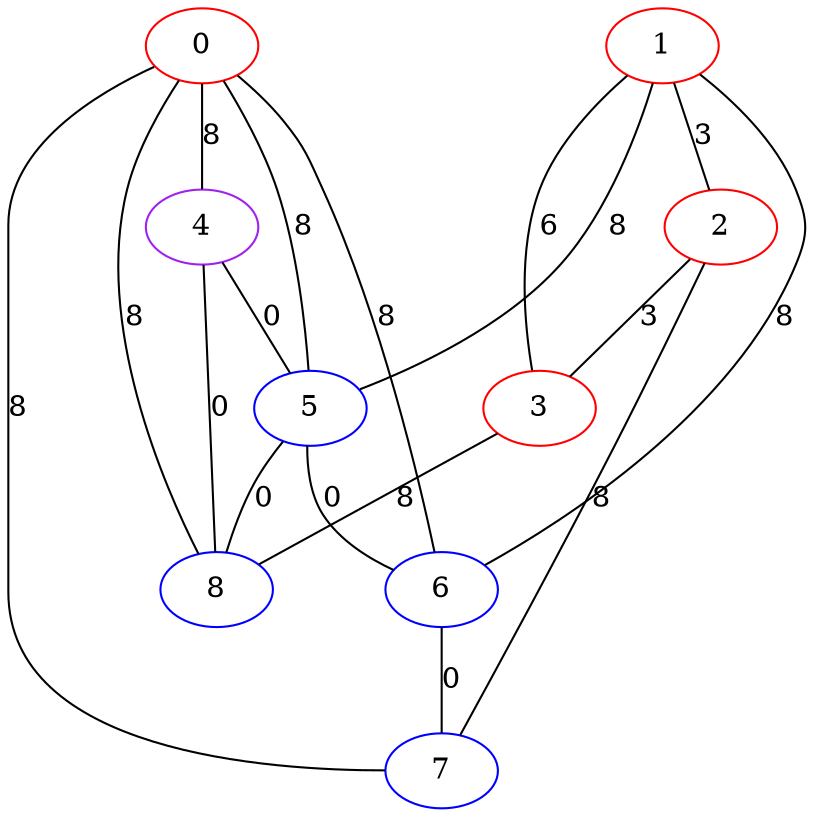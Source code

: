 graph "" {
0 [color=red, weight=1];
1 [color=red, weight=1];
2 [color=red, weight=1];
3 [color=red, weight=1];
4 [color=purple, weight=4];
5 [color=blue, weight=3];
6 [color=blue, weight=3];
7 [color=blue, weight=3];
8 [color=blue, weight=3];
0 -- 8  [key=0, label=8];
0 -- 4  [key=0, label=8];
0 -- 5  [key=0, label=8];
0 -- 6  [key=0, label=8];
0 -- 7  [key=0, label=8];
1 -- 2  [key=0, label=3];
1 -- 3  [key=0, label=6];
1 -- 5  [key=0, label=8];
1 -- 6  [key=0, label=8];
2 -- 3  [key=0, label=3];
2 -- 7  [key=0, label=8];
3 -- 8  [key=0, label=8];
4 -- 8  [key=0, label=0];
4 -- 5  [key=0, label=0];
5 -- 8  [key=0, label=0];
5 -- 6  [key=0, label=0];
6 -- 7  [key=0, label=0];
}
